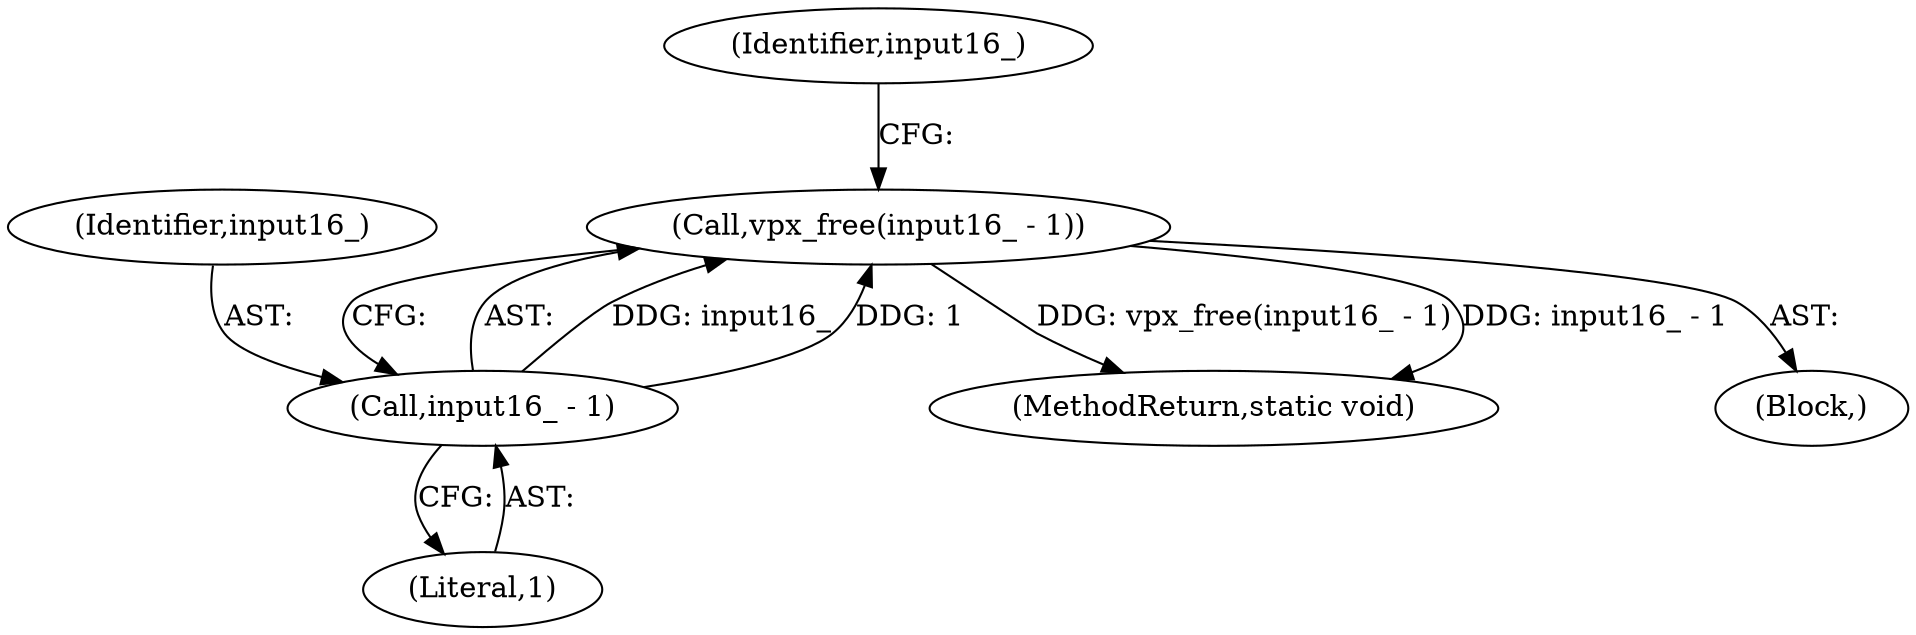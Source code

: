 digraph "0_Android_5a9753fca56f0eeb9f61e342b2fccffc364f9426_32@API" {
"1000119" [label="(Call,vpx_free(input16_ - 1))"];
"1000120" [label="(Call,input16_ - 1)"];
"1000101" [label="(Block,)"];
"1000122" [label="(Literal,1)"];
"1000124" [label="(Identifier,input16_)"];
"1000121" [label="(Identifier,input16_)"];
"1000119" [label="(Call,vpx_free(input16_ - 1))"];
"1000136" [label="(MethodReturn,static void)"];
"1000120" [label="(Call,input16_ - 1)"];
"1000119" -> "1000101"  [label="AST: "];
"1000119" -> "1000120"  [label="CFG: "];
"1000120" -> "1000119"  [label="AST: "];
"1000124" -> "1000119"  [label="CFG: "];
"1000119" -> "1000136"  [label="DDG: vpx_free(input16_ - 1)"];
"1000119" -> "1000136"  [label="DDG: input16_ - 1"];
"1000120" -> "1000119"  [label="DDG: input16_"];
"1000120" -> "1000119"  [label="DDG: 1"];
"1000120" -> "1000122"  [label="CFG: "];
"1000121" -> "1000120"  [label="AST: "];
"1000122" -> "1000120"  [label="AST: "];
}

